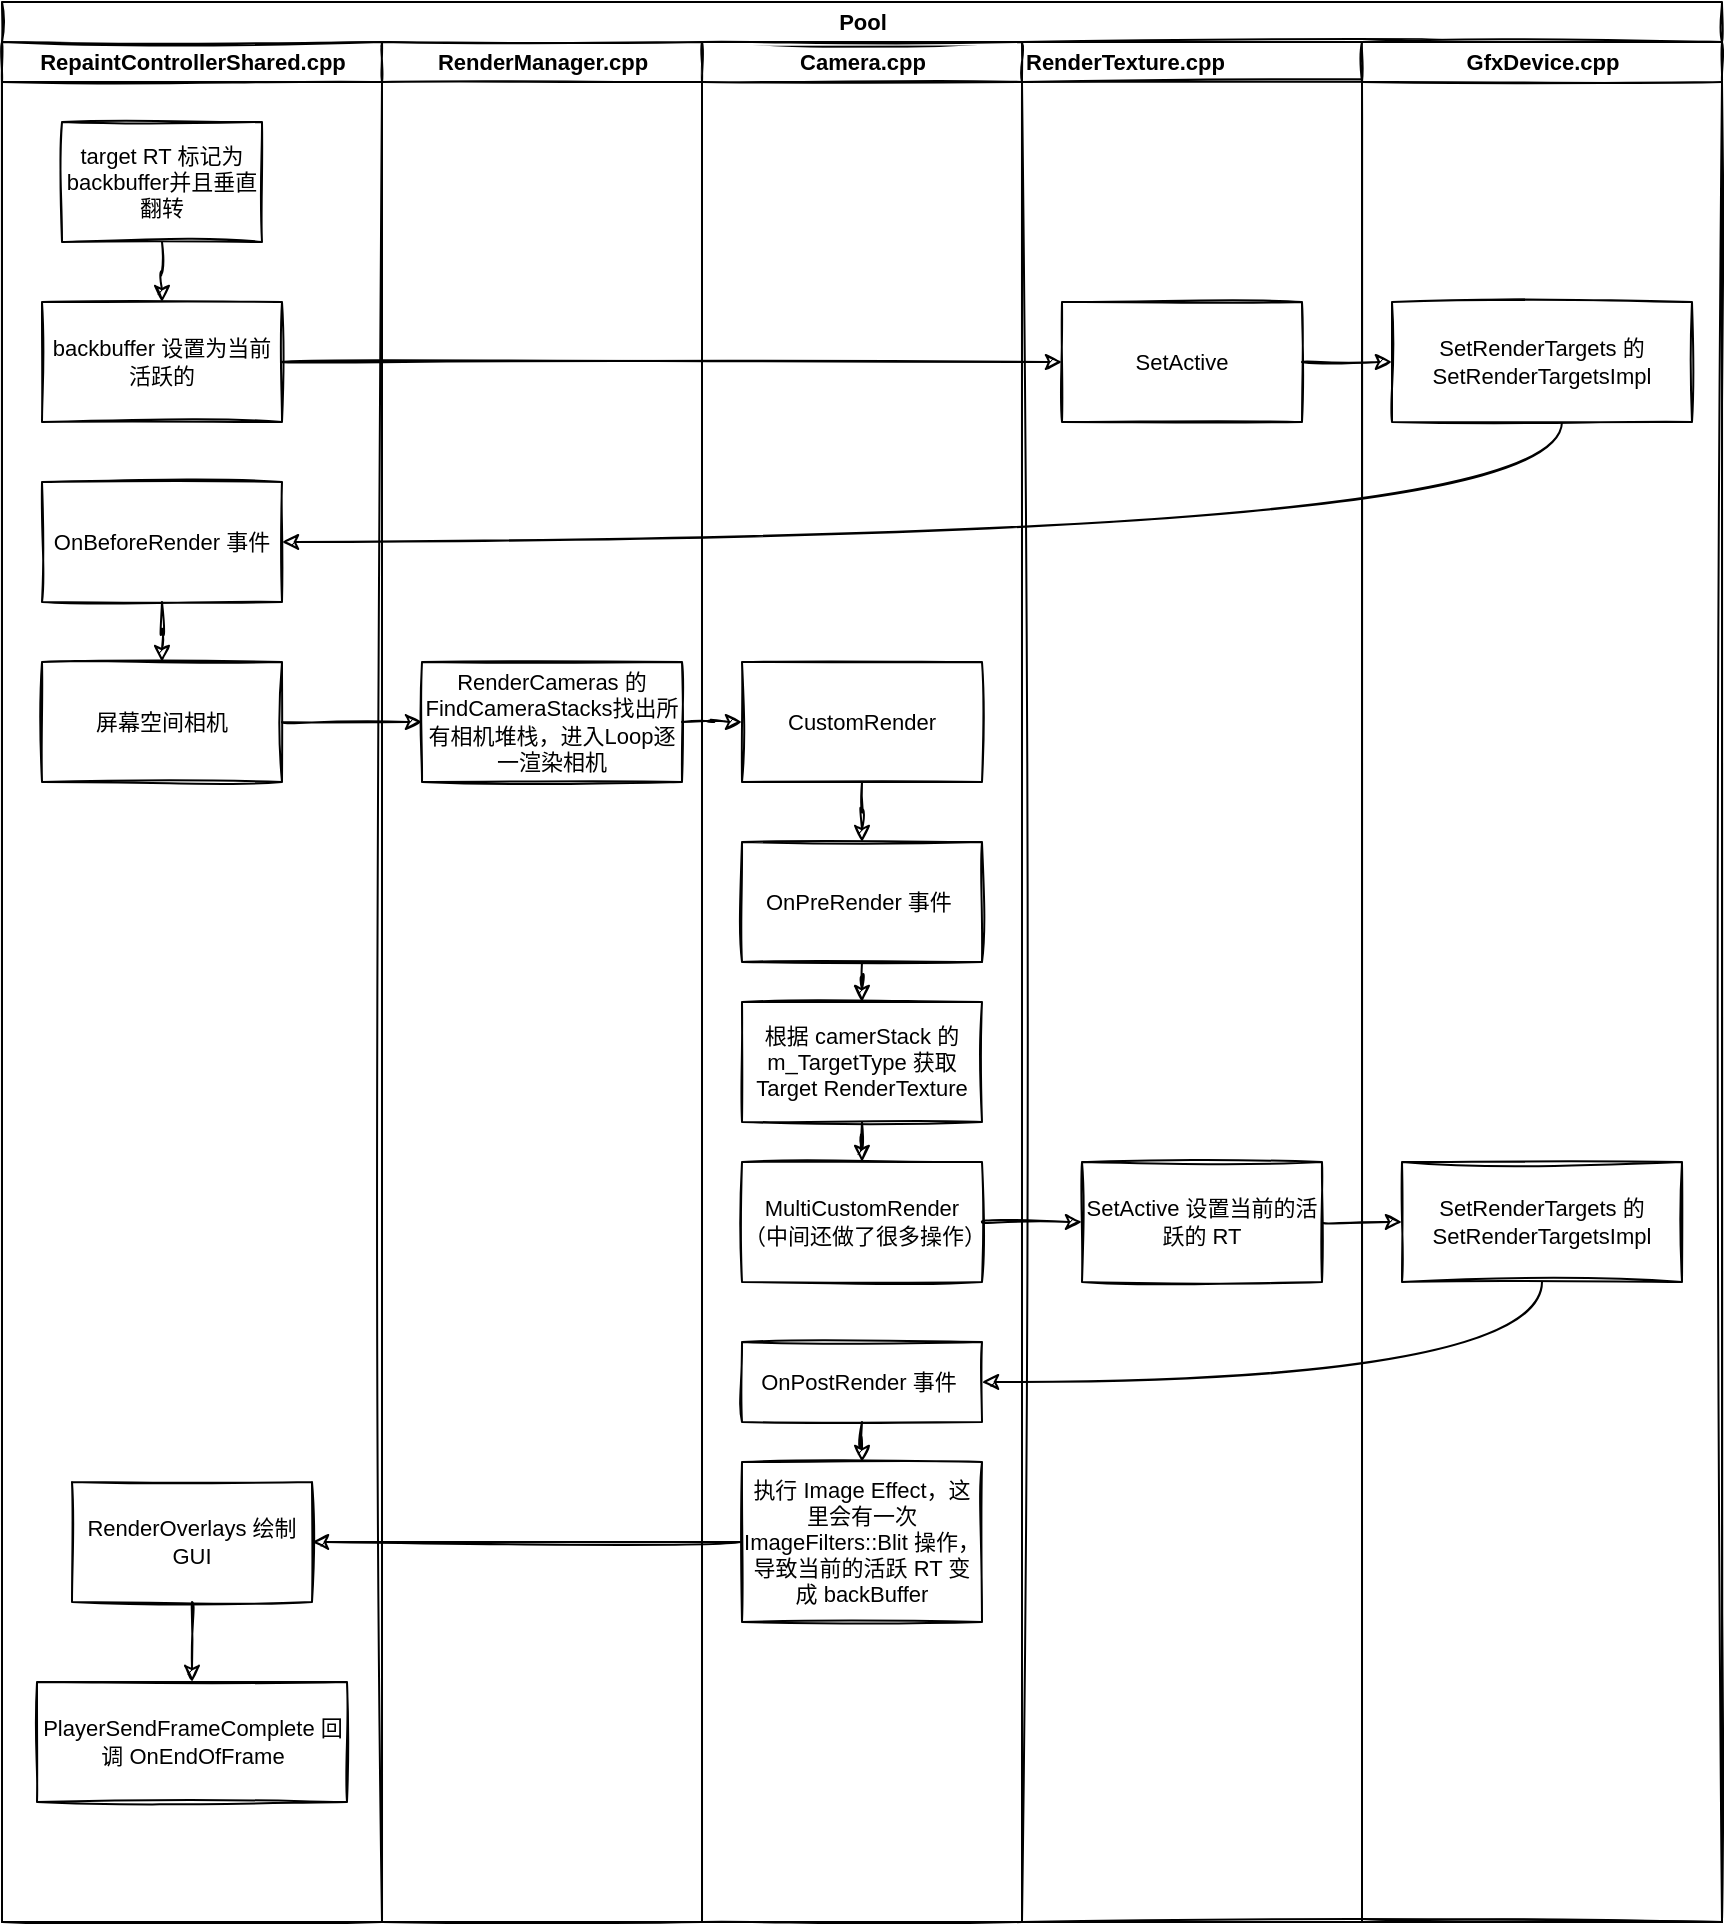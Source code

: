 <mxfile version="14.6.6" type="github">
  <diagram name="Page-1" id="74e2e168-ea6b-b213-b513-2b3c1d86103e">
    <mxGraphModel dx="1544" dy="836" grid="1" gridSize="10" guides="1" tooltips="1" connect="1" arrows="1" fold="1" page="1" pageScale="1" pageWidth="1100" pageHeight="850" math="0" shadow="0">
      <root>
        <mxCell id="0" />
        <mxCell id="1" parent="0" />
        <mxCell id="77e6c97f196da883-1" value="Pool" style="swimlane;html=1;childLayout=stackLayout;startSize=20;shadow=0;labelBackgroundColor=none;strokeWidth=1;fontFamily=Helvetica;fontSize=11;align=center;sketch=1;" parent="1" vertex="1">
          <mxGeometry x="320" y="20" width="860" height="960" as="geometry" />
        </mxCell>
        <mxCell id="77e6c97f196da883-2" value="RepaintControllerShared.cpp" style="swimlane;html=1;startSize=20;fontSize=11;fontFamily=Helvetica;sketch=1;" parent="77e6c97f196da883-1" vertex="1">
          <mxGeometry y="20" width="190" height="940" as="geometry" />
        </mxCell>
        <mxCell id="77e6c97f196da883-8" value="target RT 标记为 backbuffer并且垂直翻转" style="whiteSpace=wrap;html=1;shadow=0;labelBackgroundColor=none;strokeWidth=1;fontFamily=Helvetica;fontSize=11;align=center;labelPosition=center;verticalLabelPosition=middle;verticalAlign=middle;sketch=1;" parent="77e6c97f196da883-2" vertex="1">
          <mxGeometry x="30" y="40" width="100" height="60" as="geometry" />
        </mxCell>
        <mxCell id="HJUtytIFOYKy9jO6P9ns-2" value="backbuffer 设置为当前活跃的" style="whiteSpace=wrap;html=1;shadow=0;fontFamily=Helvetica;fontSize=11;strokeWidth=1;align=center;labelPosition=center;verticalLabelPosition=middle;verticalAlign=middle;sketch=1;" vertex="1" parent="77e6c97f196da883-2">
          <mxGeometry x="20" y="130" width="120" height="60" as="geometry" />
        </mxCell>
        <mxCell id="HJUtytIFOYKy9jO6P9ns-3" value="" style="edgeStyle=orthogonalEdgeStyle;orthogonalLoop=1;jettySize=auto;html=1;align=center;labelPosition=center;verticalLabelPosition=middle;verticalAlign=middle;fontSize=11;fontFamily=Helvetica;sketch=1;curved=1;" edge="1" parent="77e6c97f196da883-2" source="77e6c97f196da883-8" target="HJUtytIFOYKy9jO6P9ns-2">
          <mxGeometry relative="1" as="geometry" />
        </mxCell>
        <mxCell id="HJUtytIFOYKy9jO6P9ns-9" value="&lt;span style=&quot;font-size: 11px;&quot;&gt;OnBeforeRender 事件&lt;/span&gt;" style="whiteSpace=wrap;html=1;shadow=0;fontFamily=Helvetica;fontSize=11;strokeWidth=1;sketch=1;" vertex="1" parent="77e6c97f196da883-2">
          <mxGeometry x="20" y="220" width="120" height="60" as="geometry" />
        </mxCell>
        <mxCell id="HJUtytIFOYKy9jO6P9ns-11" value="屏幕空间相机" style="whiteSpace=wrap;html=1;shadow=0;fontFamily=Helvetica;fontSize=11;strokeWidth=1;sketch=1;" vertex="1" parent="77e6c97f196da883-2">
          <mxGeometry x="20" y="310" width="120" height="60" as="geometry" />
        </mxCell>
        <mxCell id="HJUtytIFOYKy9jO6P9ns-12" value="" style="edgeStyle=orthogonalEdgeStyle;orthogonalLoop=1;jettySize=auto;html=1;align=center;fontSize=11;fontFamily=Helvetica;sketch=1;curved=1;" edge="1" parent="77e6c97f196da883-2" source="HJUtytIFOYKy9jO6P9ns-9" target="HJUtytIFOYKy9jO6P9ns-11">
          <mxGeometry relative="1" as="geometry" />
        </mxCell>
        <mxCell id="HJUtytIFOYKy9jO6P9ns-36" value="&lt;span style=&quot;font-size: 11px&quot;&gt;RenderOverlays 绘制 GUI&lt;/span&gt;" style="whiteSpace=wrap;html=1;shadow=0;fontSize=11;strokeWidth=1;sketch=1;" vertex="1" parent="77e6c97f196da883-2">
          <mxGeometry x="35" y="720" width="120" height="60" as="geometry" />
        </mxCell>
        <mxCell id="HJUtytIFOYKy9jO6P9ns-38" value="&lt;span style=&quot;font-size: 11px&quot;&gt;PlayerSendFrameComplete 回调 OnEndOfFrame&lt;/span&gt;" style="whiteSpace=wrap;html=1;shadow=0;fontSize=11;strokeWidth=1;sketch=1;" vertex="1" parent="77e6c97f196da883-2">
          <mxGeometry x="17.5" y="820" width="155" height="60" as="geometry" />
        </mxCell>
        <mxCell id="HJUtytIFOYKy9jO6P9ns-39" value="" style="edgeStyle=orthogonalEdgeStyle;orthogonalLoop=1;jettySize=auto;html=1;fontFamily=Helvetica;fontSize=11;align=center;sketch=1;curved=1;" edge="1" parent="77e6c97f196da883-2" source="HJUtytIFOYKy9jO6P9ns-36" target="HJUtytIFOYKy9jO6P9ns-38">
          <mxGeometry relative="1" as="geometry" />
        </mxCell>
        <mxCell id="77e6c97f196da883-3" value="RenderManager.cpp" style="swimlane;html=1;startSize=20;fontSize=11;fontFamily=Helvetica;sketch=1;" parent="77e6c97f196da883-1" vertex="1">
          <mxGeometry x="190" y="20" width="160" height="940" as="geometry" />
        </mxCell>
        <mxCell id="HJUtytIFOYKy9jO6P9ns-13" value="RenderCameras 的FindCameraStacks找出所有相机堆栈，进入Loop逐一渲染相机" style="whiteSpace=wrap;html=1;shadow=0;fontFamily=Helvetica;fontSize=11;strokeWidth=1;sketch=1;" vertex="1" parent="77e6c97f196da883-3">
          <mxGeometry x="20" y="310" width="130" height="60" as="geometry" />
        </mxCell>
        <mxCell id="77e6c97f196da883-6" value="Camera.cpp" style="swimlane;html=1;startSize=20;fontSize=11;fontFamily=Helvetica;sketch=1;" parent="77e6c97f196da883-1" vertex="1">
          <mxGeometry x="350" y="20" width="160" height="940" as="geometry" />
        </mxCell>
        <mxCell id="HJUtytIFOYKy9jO6P9ns-15" value="&lt;span style=&quot;font-size: 11px;&quot;&gt;CustomRender&lt;/span&gt;" style="whiteSpace=wrap;html=1;shadow=0;fontFamily=Helvetica;fontSize=11;strokeWidth=1;sketch=1;" vertex="1" parent="77e6c97f196da883-6">
          <mxGeometry x="20" y="310" width="120" height="60" as="geometry" />
        </mxCell>
        <mxCell id="HJUtytIFOYKy9jO6P9ns-17" value="&lt;span style=&quot;font-size: 11px&quot;&gt;OnPreRender 事件&amp;nbsp;&lt;/span&gt;" style="whiteSpace=wrap;html=1;shadow=0;fontSize=11;strokeWidth=1;sketch=1;" vertex="1" parent="77e6c97f196da883-6">
          <mxGeometry x="20" y="400" width="120" height="60" as="geometry" />
        </mxCell>
        <mxCell id="HJUtytIFOYKy9jO6P9ns-18" value="" style="edgeStyle=orthogonalEdgeStyle;orthogonalLoop=1;jettySize=auto;html=1;fontFamily=Helvetica;fontSize=11;align=center;sketch=1;curved=1;" edge="1" parent="77e6c97f196da883-6" source="HJUtytIFOYKy9jO6P9ns-15" target="HJUtytIFOYKy9jO6P9ns-17">
          <mxGeometry relative="1" as="geometry" />
        </mxCell>
        <mxCell id="HJUtytIFOYKy9jO6P9ns-19" value="根据 camerStack 的m_TargetType 获取 Target RenderTexture" style="whiteSpace=wrap;html=1;shadow=0;fontSize=11;strokeWidth=1;sketch=1;" vertex="1" parent="77e6c97f196da883-6">
          <mxGeometry x="20" y="480" width="120" height="60" as="geometry" />
        </mxCell>
        <mxCell id="HJUtytIFOYKy9jO6P9ns-20" value="" style="edgeStyle=orthogonalEdgeStyle;orthogonalLoop=1;jettySize=auto;html=1;fontFamily=Helvetica;fontSize=11;align=center;sketch=1;curved=1;" edge="1" parent="77e6c97f196da883-6" source="HJUtytIFOYKy9jO6P9ns-17" target="HJUtytIFOYKy9jO6P9ns-19">
          <mxGeometry relative="1" as="geometry" />
        </mxCell>
        <mxCell id="HJUtytIFOYKy9jO6P9ns-25" value="&lt;span style=&quot;font-size: 11px&quot;&gt;MultiCustomRender（中间还做了很多操作）&lt;/span&gt;" style="whiteSpace=wrap;html=1;shadow=0;fontSize=11;strokeWidth=1;sketch=1;" vertex="1" parent="77e6c97f196da883-6">
          <mxGeometry x="20" y="560" width="120" height="60" as="geometry" />
        </mxCell>
        <mxCell id="HJUtytIFOYKy9jO6P9ns-26" value="" style="edgeStyle=orthogonalEdgeStyle;orthogonalLoop=1;jettySize=auto;html=1;fontFamily=Helvetica;fontSize=11;align=center;sketch=1;curved=1;" edge="1" parent="77e6c97f196da883-6" source="HJUtytIFOYKy9jO6P9ns-19" target="HJUtytIFOYKy9jO6P9ns-25">
          <mxGeometry relative="1" as="geometry" />
        </mxCell>
        <mxCell id="HJUtytIFOYKy9jO6P9ns-32" value="&lt;span&gt;OnPostRender 事件&amp;nbsp;&lt;/span&gt;" style="whiteSpace=wrap;html=1;shadow=0;fontSize=11;strokeWidth=1;sketch=1;" vertex="1" parent="77e6c97f196da883-6">
          <mxGeometry x="20" y="650" width="120" height="40" as="geometry" />
        </mxCell>
        <mxCell id="HJUtytIFOYKy9jO6P9ns-34" value="执行 Image Effect，这里会有一次 ImageFilters::Blit 操作，导致当前的活跃 RT 变成 backBuffer" style="whiteSpace=wrap;html=1;shadow=0;fontSize=11;strokeWidth=1;sketch=1;" vertex="1" parent="77e6c97f196da883-6">
          <mxGeometry x="20" y="710" width="120" height="80" as="geometry" />
        </mxCell>
        <mxCell id="HJUtytIFOYKy9jO6P9ns-35" value="" style="edgeStyle=orthogonalEdgeStyle;orthogonalLoop=1;jettySize=auto;html=1;fontFamily=Helvetica;fontSize=11;align=center;sketch=1;curved=1;" edge="1" parent="77e6c97f196da883-6" source="HJUtytIFOYKy9jO6P9ns-32" target="HJUtytIFOYKy9jO6P9ns-34">
          <mxGeometry relative="1" as="geometry" />
        </mxCell>
        <mxCell id="HJUtytIFOYKy9jO6P9ns-5" value="" style="edgeStyle=orthogonalEdgeStyle;orthogonalLoop=1;jettySize=auto;html=1;align=center;labelPosition=center;verticalLabelPosition=middle;verticalAlign=middle;fontSize=11;fontFamily=Helvetica;sketch=1;curved=1;" edge="1" parent="77e6c97f196da883-1" source="HJUtytIFOYKy9jO6P9ns-2" target="HJUtytIFOYKy9jO6P9ns-4">
          <mxGeometry relative="1" as="geometry" />
        </mxCell>
        <mxCell id="HJUtytIFOYKy9jO6P9ns-10" value="" style="edgeStyle=orthogonalEdgeStyle;orthogonalLoop=1;jettySize=auto;html=1;align=center;fontSize=11;fontFamily=Helvetica;sketch=1;curved=1;" edge="1" parent="77e6c97f196da883-1" source="HJUtytIFOYKy9jO6P9ns-6" target="HJUtytIFOYKy9jO6P9ns-9">
          <mxGeometry relative="1" as="geometry">
            <Array as="points">
              <mxPoint x="780" y="270" />
            </Array>
          </mxGeometry>
        </mxCell>
        <mxCell id="HJUtytIFOYKy9jO6P9ns-14" value="" style="edgeStyle=orthogonalEdgeStyle;orthogonalLoop=1;jettySize=auto;html=1;align=center;fontSize=11;fontFamily=Helvetica;sketch=1;curved=1;" edge="1" parent="77e6c97f196da883-1" source="HJUtytIFOYKy9jO6P9ns-11" target="HJUtytIFOYKy9jO6P9ns-13">
          <mxGeometry relative="1" as="geometry" />
        </mxCell>
        <mxCell id="HJUtytIFOYKy9jO6P9ns-16" value="" style="edgeStyle=orthogonalEdgeStyle;orthogonalLoop=1;jettySize=auto;html=1;align=center;fontSize=11;fontFamily=Helvetica;sketch=1;curved=1;" edge="1" parent="77e6c97f196da883-1" source="HJUtytIFOYKy9jO6P9ns-13" target="HJUtytIFOYKy9jO6P9ns-15">
          <mxGeometry relative="1" as="geometry" />
        </mxCell>
        <mxCell id="77e6c97f196da883-4" value="RenderTexture.cpp" style="swimlane;html=1;startSize=20;fontSize=11;fontFamily=Helvetica;align=left;sketch=1;" parent="77e6c97f196da883-1" vertex="1">
          <mxGeometry x="510" y="20" width="350" height="940" as="geometry">
            <mxRectangle x="350" y="20" width="30" height="730" as="alternateBounds" />
          </mxGeometry>
        </mxCell>
        <mxCell id="HJUtytIFOYKy9jO6P9ns-4" value="&lt;span style=&quot;font-size: 11px;&quot;&gt;SetActive&lt;/span&gt;" style="whiteSpace=wrap;html=1;shadow=0;fontFamily=Helvetica;fontSize=11;strokeWidth=1;align=center;labelPosition=center;verticalLabelPosition=middle;verticalAlign=middle;sketch=1;" vertex="1" parent="77e6c97f196da883-4">
          <mxGeometry x="20" y="130" width="120" height="60" as="geometry" />
        </mxCell>
        <mxCell id="77e6c97f196da883-5" value="GfxDevice.cpp" style="swimlane;html=1;startSize=20;fontSize=11;fontFamily=Helvetica;sketch=1;" parent="77e6c97f196da883-4" vertex="1">
          <mxGeometry x="170" width="180" height="940" as="geometry" />
        </mxCell>
        <mxCell id="HJUtytIFOYKy9jO6P9ns-6" value="&lt;span style=&quot;font-size: 11px;&quot;&gt;SetRenderTargets 的SetRenderTargetsImpl&lt;/span&gt;" style="whiteSpace=wrap;html=1;shadow=0;fontFamily=Helvetica;fontSize=11;strokeWidth=1;align=center;labelPosition=center;verticalLabelPosition=middle;verticalAlign=middle;sketch=1;" vertex="1" parent="77e6c97f196da883-5">
          <mxGeometry x="15" y="130" width="150" height="60" as="geometry" />
        </mxCell>
        <mxCell id="HJUtytIFOYKy9jO6P9ns-29" value="&lt;span&gt;SetRenderTargets 的SetRenderTargetsImpl&lt;/span&gt;" style="whiteSpace=wrap;html=1;shadow=0;fontSize=11;strokeWidth=1;sketch=1;" vertex="1" parent="77e6c97f196da883-5">
          <mxGeometry x="20" y="560" width="140" height="60" as="geometry" />
        </mxCell>
        <mxCell id="HJUtytIFOYKy9jO6P9ns-7" value="" style="edgeStyle=orthogonalEdgeStyle;orthogonalLoop=1;jettySize=auto;html=1;align=center;labelPosition=center;verticalLabelPosition=middle;verticalAlign=middle;fontSize=11;fontFamily=Helvetica;sketch=1;curved=1;" edge="1" parent="77e6c97f196da883-4" source="HJUtytIFOYKy9jO6P9ns-4" target="HJUtytIFOYKy9jO6P9ns-6">
          <mxGeometry relative="1" as="geometry" />
        </mxCell>
        <mxCell id="HJUtytIFOYKy9jO6P9ns-30" value="" style="edgeStyle=orthogonalEdgeStyle;orthogonalLoop=1;jettySize=auto;html=1;fontFamily=Helvetica;fontSize=11;align=center;sketch=1;curved=1;" edge="1" parent="77e6c97f196da883-4" source="HJUtytIFOYKy9jO6P9ns-27" target="HJUtytIFOYKy9jO6P9ns-29">
          <mxGeometry relative="1" as="geometry" />
        </mxCell>
        <mxCell id="HJUtytIFOYKy9jO6P9ns-27" value="&lt;span&gt;SetActive 设置当前的活跃的 RT&lt;/span&gt;" style="whiteSpace=wrap;html=1;shadow=0;fontSize=11;strokeWidth=1;sketch=1;" vertex="1" parent="77e6c97f196da883-4">
          <mxGeometry x="30" y="560" width="120" height="60" as="geometry" />
        </mxCell>
        <mxCell id="HJUtytIFOYKy9jO6P9ns-28" value="" style="edgeStyle=orthogonalEdgeStyle;orthogonalLoop=1;jettySize=auto;html=1;fontFamily=Helvetica;fontSize=11;align=center;sketch=1;curved=1;" edge="1" parent="77e6c97f196da883-1" source="HJUtytIFOYKy9jO6P9ns-25" target="HJUtytIFOYKy9jO6P9ns-27">
          <mxGeometry relative="1" as="geometry" />
        </mxCell>
        <mxCell id="HJUtytIFOYKy9jO6P9ns-33" value="" style="edgeStyle=orthogonalEdgeStyle;orthogonalLoop=1;jettySize=auto;html=1;fontFamily=Helvetica;fontSize=11;align=center;sketch=1;curved=1;" edge="1" parent="77e6c97f196da883-1" source="HJUtytIFOYKy9jO6P9ns-29" target="HJUtytIFOYKy9jO6P9ns-32">
          <mxGeometry relative="1" as="geometry">
            <Array as="points">
              <mxPoint x="770" y="690" />
            </Array>
          </mxGeometry>
        </mxCell>
        <mxCell id="HJUtytIFOYKy9jO6P9ns-37" value="" style="edgeStyle=orthogonalEdgeStyle;orthogonalLoop=1;jettySize=auto;html=1;fontFamily=Helvetica;fontSize=11;align=center;sketch=1;curved=1;" edge="1" parent="77e6c97f196da883-1" source="HJUtytIFOYKy9jO6P9ns-34" target="HJUtytIFOYKy9jO6P9ns-36">
          <mxGeometry relative="1" as="geometry" />
        </mxCell>
      </root>
    </mxGraphModel>
  </diagram>
</mxfile>
